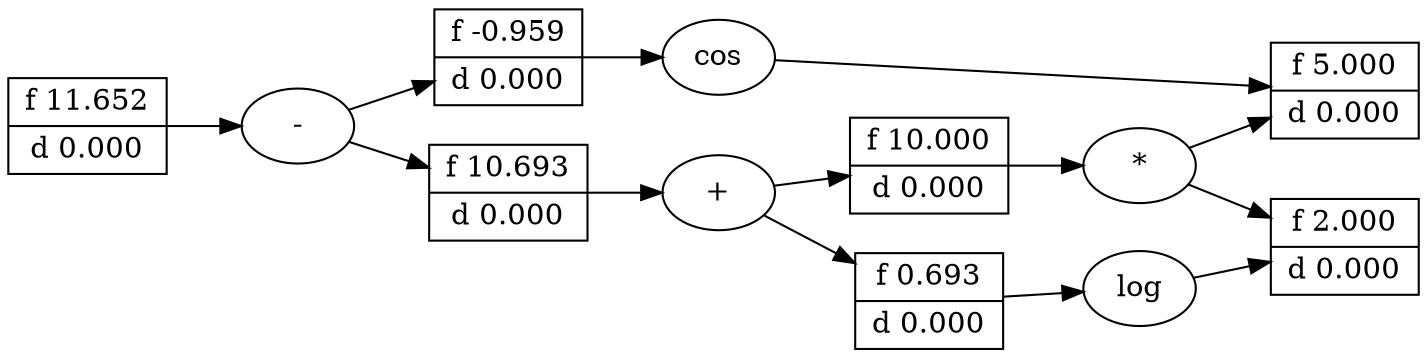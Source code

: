 digraph {
	graph [rankdir=LR]
	2214810623648 [label="{f 0.693} | {d 0.000}" shape=record]
	"2214810623648log" [label=log]
	2214810623648 -> "2214810623648log"
	2214811606208 [label="{f 11.652} | {d 0.000}" shape=record]
	"2214811606208-" [label="-"]
	2214811606208 -> "2214811606208-"
	2214810623744 [label="{f 10.000} | {d 0.000}" shape=record]
	"2214810623744*" [label="*"]
	2214810623744 -> "2214810623744*"
	2214811615184 [label="{f -0.959} | {d 0.000}" shape=record]
	"2214811615184cos" [label=cos]
	2214811615184 -> "2214811615184cos"
	2214809587568 [label="{f 5.000} | {d 0.000}" shape=record]
	2214811610000 [label="{f 10.693} | {d 0.000}" shape=record]
	"2214811610000+" [label="+"]
	2214811610000 -> "2214811610000+"
	2214809584592 [label="{f 2.000} | {d 0.000}" shape=record]
	"2214811615184cos" -> 2214809587568
	"2214810623648log" -> 2214809584592
	"2214810623744*" -> 2214809584592
	"2214811610000+" -> 2214810623744
	"2214811610000+" -> 2214810623648
	"2214810623744*" -> 2214809587568
	"2214811606208-" -> 2214811615184
	"2214811606208-" -> 2214811610000
}
